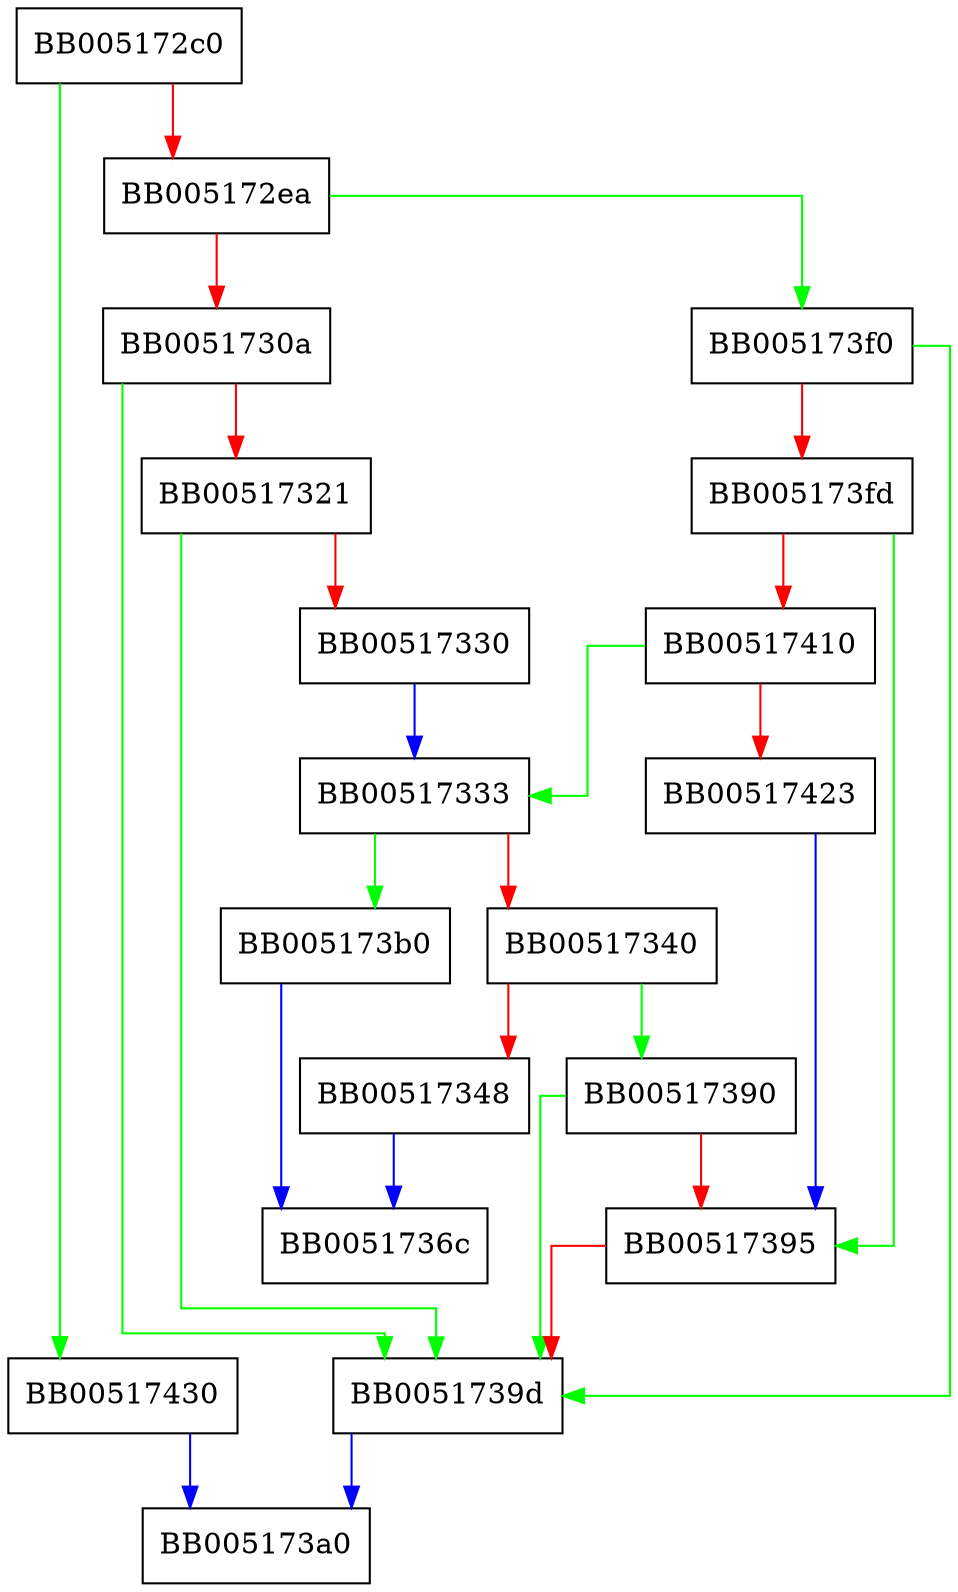 digraph ASN1_TIME_set {
  node [shape="box"];
  graph [splines=ortho];
  BB005172c0 -> BB00517430 [color="green"];
  BB005172c0 -> BB005172ea [color="red"];
  BB005172ea -> BB005173f0 [color="green"];
  BB005172ea -> BB0051730a [color="red"];
  BB0051730a -> BB0051739d [color="green"];
  BB0051730a -> BB00517321 [color="red"];
  BB00517321 -> BB0051739d [color="green"];
  BB00517321 -> BB00517330 [color="red"];
  BB00517330 -> BB00517333 [color="blue"];
  BB00517333 -> BB005173b0 [color="green"];
  BB00517333 -> BB00517340 [color="red"];
  BB00517340 -> BB00517390 [color="green"];
  BB00517340 -> BB00517348 [color="red"];
  BB00517348 -> BB0051736c [color="blue"];
  BB00517390 -> BB0051739d [color="green"];
  BB00517390 -> BB00517395 [color="red"];
  BB00517395 -> BB0051739d [color="red"];
  BB0051739d -> BB005173a0 [color="blue"];
  BB005173b0 -> BB0051736c [color="blue"];
  BB005173f0 -> BB0051739d [color="green"];
  BB005173f0 -> BB005173fd [color="red"];
  BB005173fd -> BB00517395 [color="green"];
  BB005173fd -> BB00517410 [color="red"];
  BB00517410 -> BB00517333 [color="green"];
  BB00517410 -> BB00517423 [color="red"];
  BB00517423 -> BB00517395 [color="blue"];
  BB00517430 -> BB005173a0 [color="blue"];
}